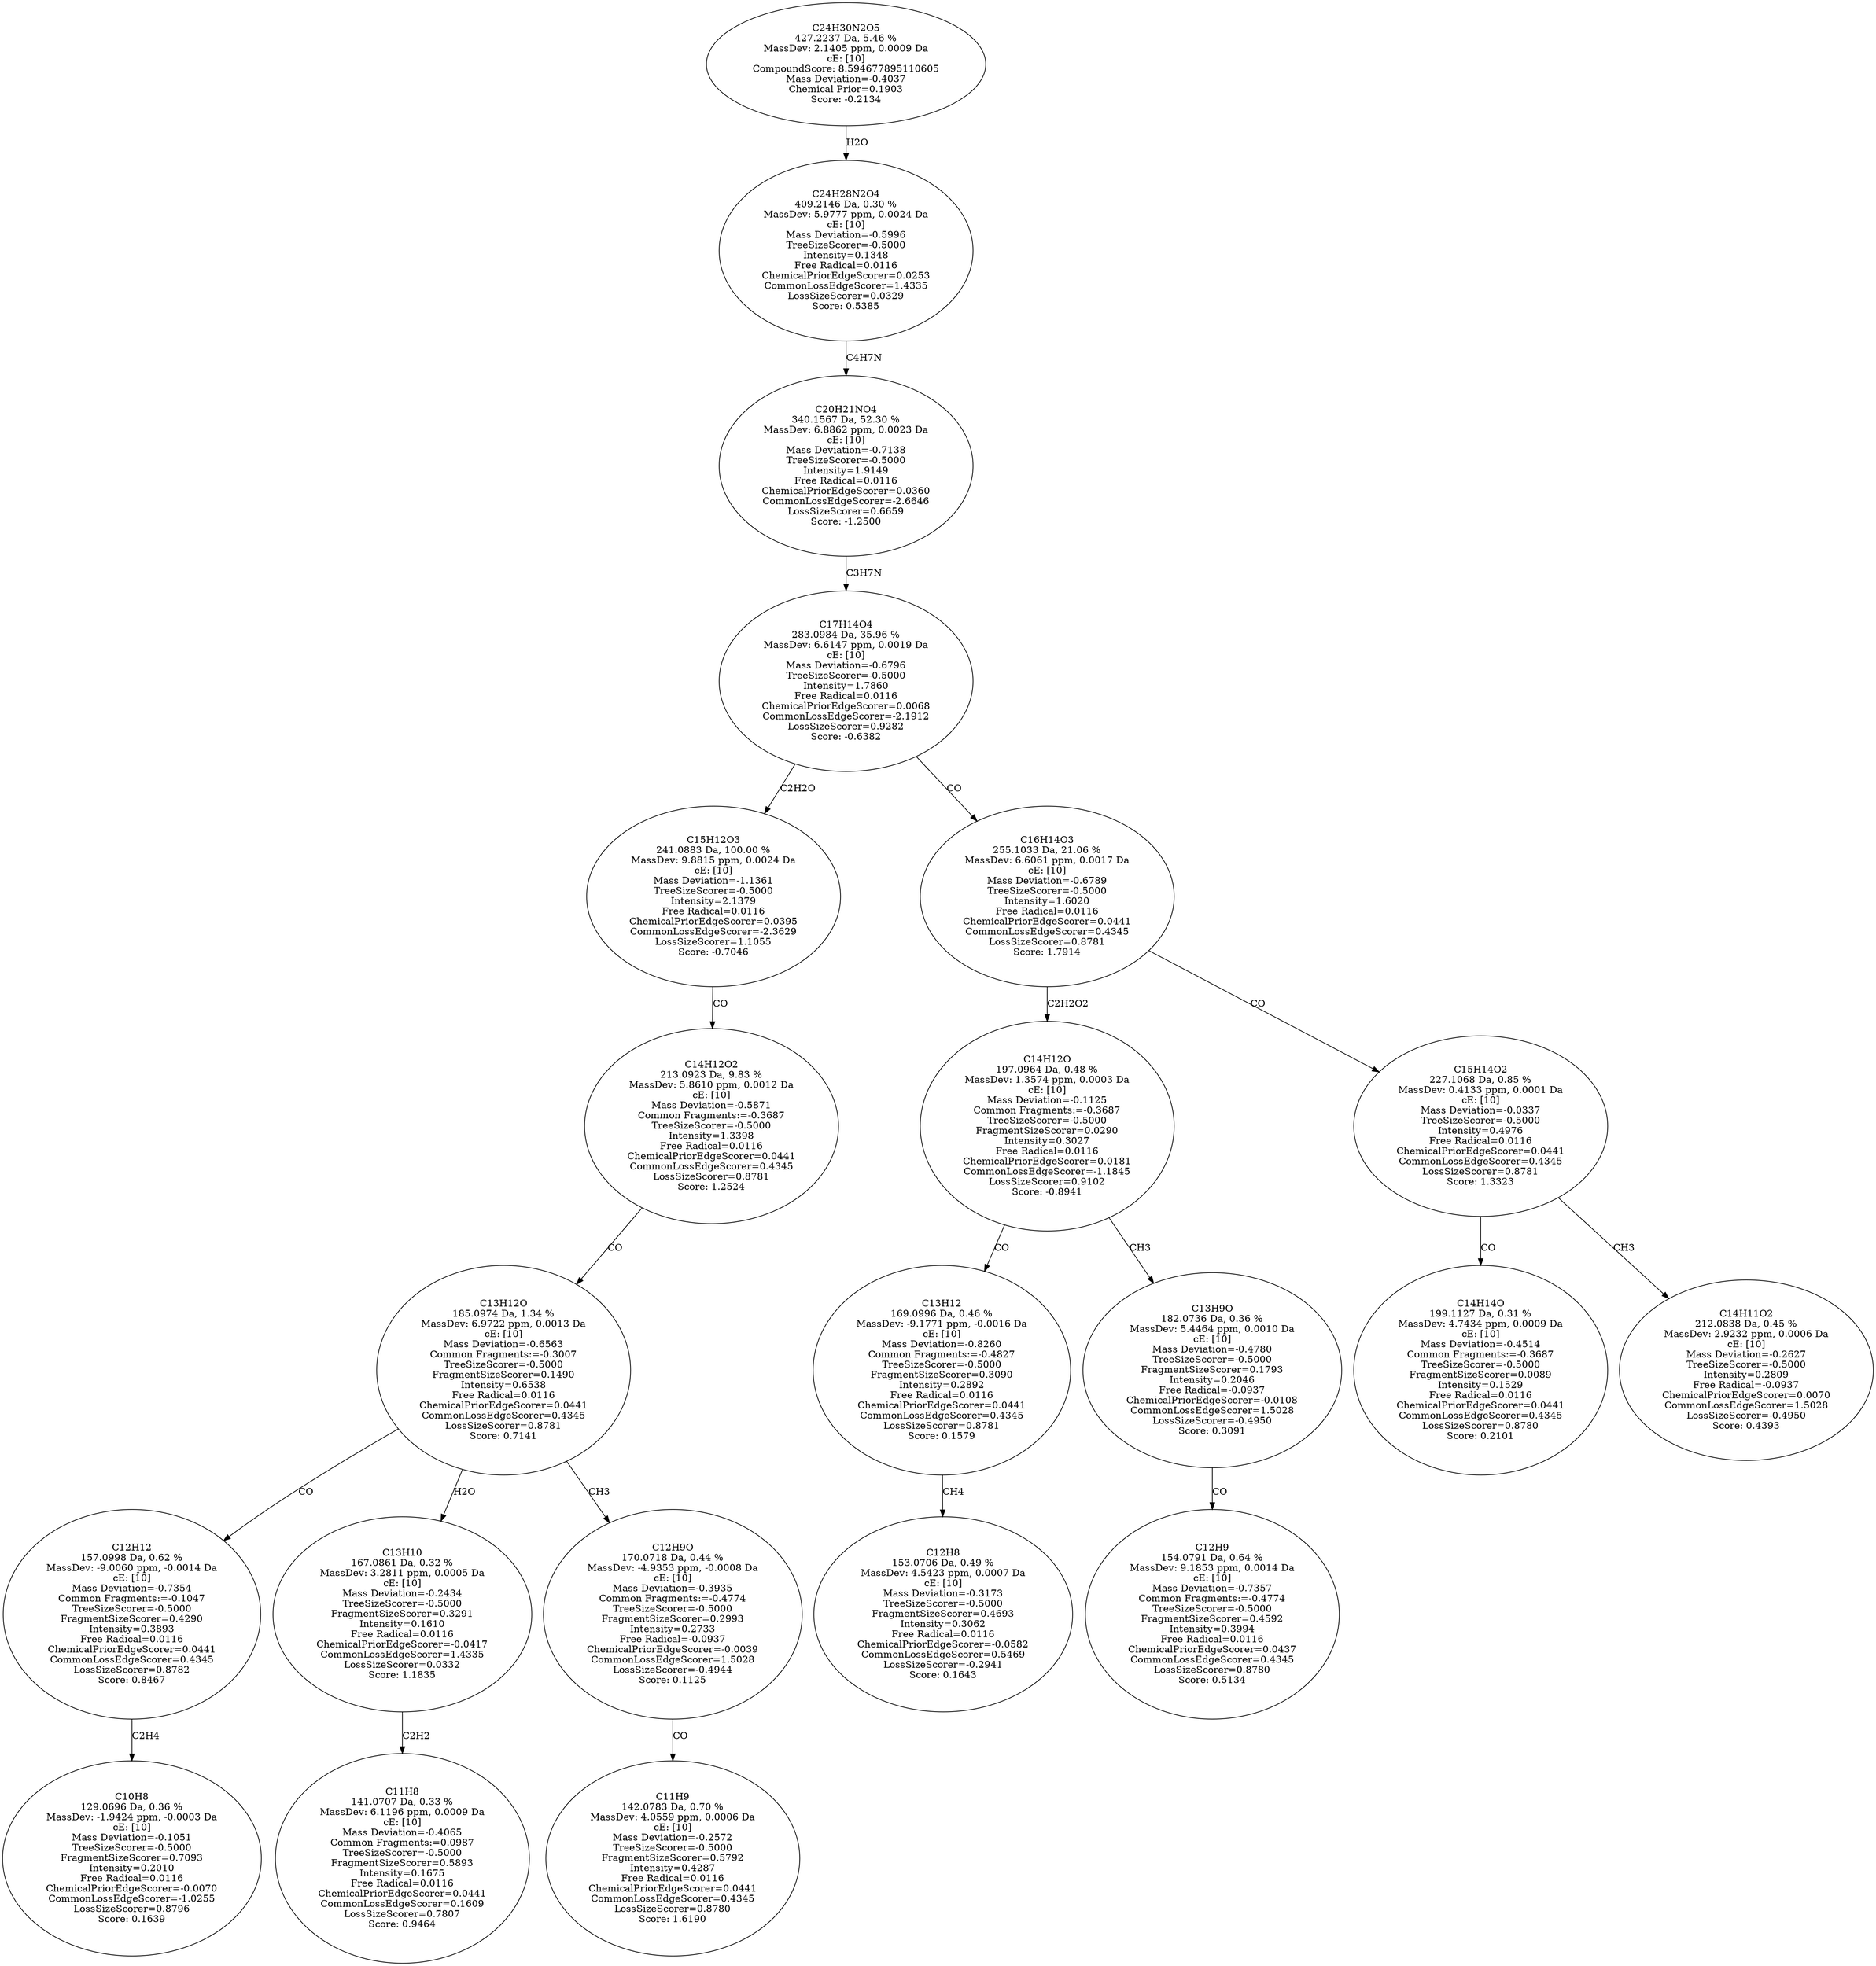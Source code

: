 strict digraph {
v1 [label="C10H8\n129.0696 Da, 0.36 %\nMassDev: -1.9424 ppm, -0.0003 Da\ncE: [10]\nMass Deviation=-0.1051\nTreeSizeScorer=-0.5000\nFragmentSizeScorer=0.7093\nIntensity=0.2010\nFree Radical=0.0116\nChemicalPriorEdgeScorer=-0.0070\nCommonLossEdgeScorer=-1.0255\nLossSizeScorer=0.8796\nScore: 0.1639"];
v2 [label="C12H12\n157.0998 Da, 0.62 %\nMassDev: -9.0060 ppm, -0.0014 Da\ncE: [10]\nMass Deviation=-0.7354\nCommon Fragments:=-0.1047\nTreeSizeScorer=-0.5000\nFragmentSizeScorer=0.4290\nIntensity=0.3893\nFree Radical=0.0116\nChemicalPriorEdgeScorer=0.0441\nCommonLossEdgeScorer=0.4345\nLossSizeScorer=0.8782\nScore: 0.8467"];
v3 [label="C11H8\n141.0707 Da, 0.33 %\nMassDev: 6.1196 ppm, 0.0009 Da\ncE: [10]\nMass Deviation=-0.4065\nCommon Fragments:=0.0987\nTreeSizeScorer=-0.5000\nFragmentSizeScorer=0.5893\nIntensity=0.1675\nFree Radical=0.0116\nChemicalPriorEdgeScorer=0.0441\nCommonLossEdgeScorer=0.1609\nLossSizeScorer=0.7807\nScore: 0.9464"];
v4 [label="C13H10\n167.0861 Da, 0.32 %\nMassDev: 3.2811 ppm, 0.0005 Da\ncE: [10]\nMass Deviation=-0.2434\nTreeSizeScorer=-0.5000\nFragmentSizeScorer=0.3291\nIntensity=0.1610\nFree Radical=0.0116\nChemicalPriorEdgeScorer=-0.0417\nCommonLossEdgeScorer=1.4335\nLossSizeScorer=0.0332\nScore: 1.1835"];
v5 [label="C11H9\n142.0783 Da, 0.70 %\nMassDev: 4.0559 ppm, 0.0006 Da\ncE: [10]\nMass Deviation=-0.2572\nTreeSizeScorer=-0.5000\nFragmentSizeScorer=0.5792\nIntensity=0.4287\nFree Radical=0.0116\nChemicalPriorEdgeScorer=0.0441\nCommonLossEdgeScorer=0.4345\nLossSizeScorer=0.8780\nScore: 1.6190"];
v6 [label="C12H9O\n170.0718 Da, 0.44 %\nMassDev: -4.9353 ppm, -0.0008 Da\ncE: [10]\nMass Deviation=-0.3935\nCommon Fragments:=-0.4774\nTreeSizeScorer=-0.5000\nFragmentSizeScorer=0.2993\nIntensity=0.2733\nFree Radical=-0.0937\nChemicalPriorEdgeScorer=-0.0039\nCommonLossEdgeScorer=1.5028\nLossSizeScorer=-0.4944\nScore: 0.1125"];
v7 [label="C13H12O\n185.0974 Da, 1.34 %\nMassDev: 6.9722 ppm, 0.0013 Da\ncE: [10]\nMass Deviation=-0.6563\nCommon Fragments:=-0.3007\nTreeSizeScorer=-0.5000\nFragmentSizeScorer=0.1490\nIntensity=0.6538\nFree Radical=0.0116\nChemicalPriorEdgeScorer=0.0441\nCommonLossEdgeScorer=0.4345\nLossSizeScorer=0.8781\nScore: 0.7141"];
v8 [label="C14H12O2\n213.0923 Da, 9.83 %\nMassDev: 5.8610 ppm, 0.0012 Da\ncE: [10]\nMass Deviation=-0.5871\nCommon Fragments:=-0.3687\nTreeSizeScorer=-0.5000\nIntensity=1.3398\nFree Radical=0.0116\nChemicalPriorEdgeScorer=0.0441\nCommonLossEdgeScorer=0.4345\nLossSizeScorer=0.8781\nScore: 1.2524"];
v9 [label="C15H12O3\n241.0883 Da, 100.00 %\nMassDev: 9.8815 ppm, 0.0024 Da\ncE: [10]\nMass Deviation=-1.1361\nTreeSizeScorer=-0.5000\nIntensity=2.1379\nFree Radical=0.0116\nChemicalPriorEdgeScorer=0.0395\nCommonLossEdgeScorer=-2.3629\nLossSizeScorer=1.1055\nScore: -0.7046"];
v10 [label="C12H8\n153.0706 Da, 0.49 %\nMassDev: 4.5423 ppm, 0.0007 Da\ncE: [10]\nMass Deviation=-0.3173\nTreeSizeScorer=-0.5000\nFragmentSizeScorer=0.4693\nIntensity=0.3062\nFree Radical=0.0116\nChemicalPriorEdgeScorer=-0.0582\nCommonLossEdgeScorer=0.5469\nLossSizeScorer=-0.2941\nScore: 0.1643"];
v11 [label="C13H12\n169.0996 Da, 0.46 %\nMassDev: -9.1771 ppm, -0.0016 Da\ncE: [10]\nMass Deviation=-0.8260\nCommon Fragments:=-0.4827\nTreeSizeScorer=-0.5000\nFragmentSizeScorer=0.3090\nIntensity=0.2892\nFree Radical=0.0116\nChemicalPriorEdgeScorer=0.0441\nCommonLossEdgeScorer=0.4345\nLossSizeScorer=0.8781\nScore: 0.1579"];
v12 [label="C12H9\n154.0791 Da, 0.64 %\nMassDev: 9.1853 ppm, 0.0014 Da\ncE: [10]\nMass Deviation=-0.7357\nCommon Fragments:=-0.4774\nTreeSizeScorer=-0.5000\nFragmentSizeScorer=0.4592\nIntensity=0.3994\nFree Radical=0.0116\nChemicalPriorEdgeScorer=0.0437\nCommonLossEdgeScorer=0.4345\nLossSizeScorer=0.8780\nScore: 0.5134"];
v13 [label="C13H9O\n182.0736 Da, 0.36 %\nMassDev: 5.4464 ppm, 0.0010 Da\ncE: [10]\nMass Deviation=-0.4780\nTreeSizeScorer=-0.5000\nFragmentSizeScorer=0.1793\nIntensity=0.2046\nFree Radical=-0.0937\nChemicalPriorEdgeScorer=-0.0108\nCommonLossEdgeScorer=1.5028\nLossSizeScorer=-0.4950\nScore: 0.3091"];
v14 [label="C14H12O\n197.0964 Da, 0.48 %\nMassDev: 1.3574 ppm, 0.0003 Da\ncE: [10]\nMass Deviation=-0.1125\nCommon Fragments:=-0.3687\nTreeSizeScorer=-0.5000\nFragmentSizeScorer=0.0290\nIntensity=0.3027\nFree Radical=0.0116\nChemicalPriorEdgeScorer=0.0181\nCommonLossEdgeScorer=-1.1845\nLossSizeScorer=0.9102\nScore: -0.8941"];
v15 [label="C14H14O\n199.1127 Da, 0.31 %\nMassDev: 4.7434 ppm, 0.0009 Da\ncE: [10]\nMass Deviation=-0.4514\nCommon Fragments:=-0.3687\nTreeSizeScorer=-0.5000\nFragmentSizeScorer=0.0089\nIntensity=0.1529\nFree Radical=0.0116\nChemicalPriorEdgeScorer=0.0441\nCommonLossEdgeScorer=0.4345\nLossSizeScorer=0.8780\nScore: 0.2101"];
v16 [label="C14H11O2\n212.0838 Da, 0.45 %\nMassDev: 2.9232 ppm, 0.0006 Da\ncE: [10]\nMass Deviation=-0.2627\nTreeSizeScorer=-0.5000\nIntensity=0.2809\nFree Radical=-0.0937\nChemicalPriorEdgeScorer=0.0070\nCommonLossEdgeScorer=1.5028\nLossSizeScorer=-0.4950\nScore: 0.4393"];
v17 [label="C15H14O2\n227.1068 Da, 0.85 %\nMassDev: 0.4133 ppm, 0.0001 Da\ncE: [10]\nMass Deviation=-0.0337\nTreeSizeScorer=-0.5000\nIntensity=0.4976\nFree Radical=0.0116\nChemicalPriorEdgeScorer=0.0441\nCommonLossEdgeScorer=0.4345\nLossSizeScorer=0.8781\nScore: 1.3323"];
v18 [label="C16H14O3\n255.1033 Da, 21.06 %\nMassDev: 6.6061 ppm, 0.0017 Da\ncE: [10]\nMass Deviation=-0.6789\nTreeSizeScorer=-0.5000\nIntensity=1.6020\nFree Radical=0.0116\nChemicalPriorEdgeScorer=0.0441\nCommonLossEdgeScorer=0.4345\nLossSizeScorer=0.8781\nScore: 1.7914"];
v19 [label="C17H14O4\n283.0984 Da, 35.96 %\nMassDev: 6.6147 ppm, 0.0019 Da\ncE: [10]\nMass Deviation=-0.6796\nTreeSizeScorer=-0.5000\nIntensity=1.7860\nFree Radical=0.0116\nChemicalPriorEdgeScorer=0.0068\nCommonLossEdgeScorer=-2.1912\nLossSizeScorer=0.9282\nScore: -0.6382"];
v20 [label="C20H21NO4\n340.1567 Da, 52.30 %\nMassDev: 6.8862 ppm, 0.0023 Da\ncE: [10]\nMass Deviation=-0.7138\nTreeSizeScorer=-0.5000\nIntensity=1.9149\nFree Radical=0.0116\nChemicalPriorEdgeScorer=0.0360\nCommonLossEdgeScorer=-2.6646\nLossSizeScorer=0.6659\nScore: -1.2500"];
v21 [label="C24H28N2O4\n409.2146 Da, 0.30 %\nMassDev: 5.9777 ppm, 0.0024 Da\ncE: [10]\nMass Deviation=-0.5996\nTreeSizeScorer=-0.5000\nIntensity=0.1348\nFree Radical=0.0116\nChemicalPriorEdgeScorer=0.0253\nCommonLossEdgeScorer=1.4335\nLossSizeScorer=0.0329\nScore: 0.5385"];
v22 [label="C24H30N2O5\n427.2237 Da, 5.46 %\nMassDev: 2.1405 ppm, 0.0009 Da\ncE: [10]\nCompoundScore: 8.594677895110605\nMass Deviation=-0.4037\nChemical Prior=0.1903\nScore: -0.2134"];
v2 -> v1 [label="C2H4"];
v7 -> v2 [label="CO"];
v4 -> v3 [label="C2H2"];
v7 -> v4 [label="H2O"];
v6 -> v5 [label="CO"];
v7 -> v6 [label="CH3"];
v8 -> v7 [label="CO"];
v9 -> v8 [label="CO"];
v19 -> v9 [label="C2H2O"];
v11 -> v10 [label="CH4"];
v14 -> v11 [label="CO"];
v13 -> v12 [label="CO"];
v14 -> v13 [label="CH3"];
v18 -> v14 [label="C2H2O2"];
v17 -> v15 [label="CO"];
v17 -> v16 [label="CH3"];
v18 -> v17 [label="CO"];
v19 -> v18 [label="CO"];
v20 -> v19 [label="C3H7N"];
v21 -> v20 [label="C4H7N"];
v22 -> v21 [label="H2O"];
}